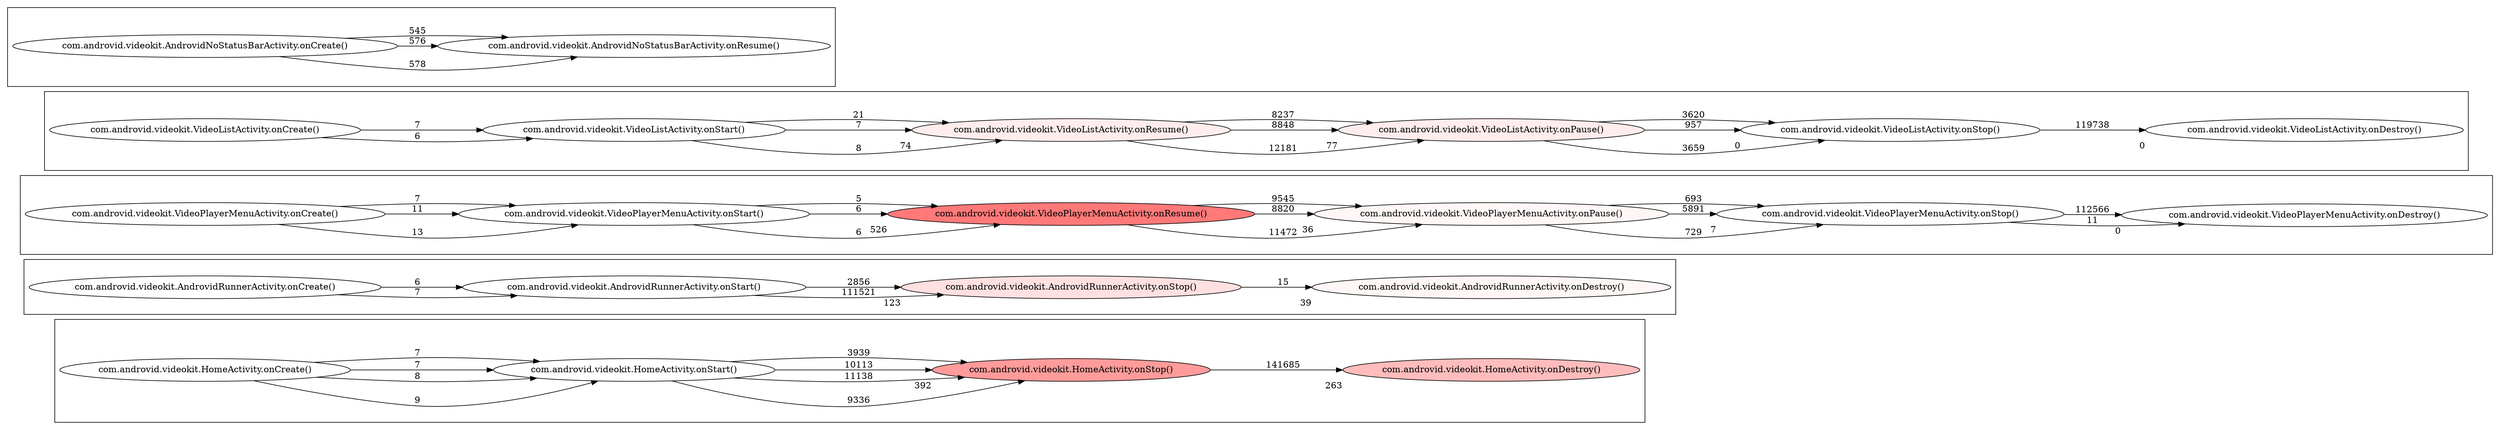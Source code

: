 digraph G {
	subgraph "cluster_com.androvid.videokit.HomeActivity" {
		"com.androvid.videokit.HomeActivity.onCreate()" -> "com.androvid.videokit.HomeActivity.onStart()" [label=9]
		node [fillcolor="1 0.392 1" style=filled xlabel=392]
		"com.androvid.videokit.HomeActivity.onCreate()"
	}
	subgraph "cluster_com.androvid.videokit.HomeActivity" {
		"com.androvid.videokit.HomeActivity.onStart()" -> "com.androvid.videokit.HomeActivity.onStop()" [label=9336]
		node [fillcolor="1 0.362 1" style=filled xlabel=362]
		"com.androvid.videokit.HomeActivity.onStart()"
	}
	subgraph "cluster_com.androvid.videokit.HomeActivity" {
		"com.androvid.videokit.HomeActivity.onCreate()" -> "com.androvid.videokit.HomeActivity.onStart()" [label=8]
		node [fillcolor="1 0.392 1" style=filled xlabel=392]
		"com.androvid.videokit.HomeActivity.onCreate()"
	}
	subgraph "cluster_com.androvid.videokit.HomeActivity" {
		"com.androvid.videokit.HomeActivity.onStart()" -> "com.androvid.videokit.HomeActivity.onStop()" [label=11138]
		node [fillcolor="1 0.273 1" style=filled xlabel=273]
		"com.androvid.videokit.HomeActivity.onStart()"
	}
	subgraph "cluster_com.androvid.videokit.HomeActivity" {
		"com.androvid.videokit.HomeActivity.onCreate()" -> "com.androvid.videokit.HomeActivity.onStart()" [label=7]
		node [fillcolor="1 0.366 1" style=filled xlabel=366]
		"com.androvid.videokit.HomeActivity.onCreate()"
	}
	subgraph "cluster_com.androvid.videokit.HomeActivity" {
		"com.androvid.videokit.HomeActivity.onStart()" -> "com.androvid.videokit.HomeActivity.onStop()" [label=10113]
		node [fillcolor="1 0.263 1" style=filled xlabel=263]
		"com.androvid.videokit.HomeActivity.onStart()"
	}
	subgraph "cluster_com.androvid.videokit.HomeActivity" {
		"com.androvid.videokit.HomeActivity.onStop()" -> "com.androvid.videokit.HomeActivity.onDestroy()" [label=141685]
		node [fillcolor="1 0.014 1" style=filled xlabel=14]
		"com.androvid.videokit.HomeActivity.onStop()"
	}
	subgraph "cluster_com.androvid.videokit.HomeActivity" {
		"com.androvid.videokit.HomeActivity.onCreate()" -> "com.androvid.videokit.HomeActivity.onStart()" [label=7]
		node [fillcolor="1 0.248 1" style=filled xlabel=248]
		"com.androvid.videokit.HomeActivity.onCreate()"
	}
	subgraph "cluster_com.androvid.videokit.HomeActivity" {
		"com.androvid.videokit.HomeActivity.onStart()" -> "com.androvid.videokit.HomeActivity.onStop()" [label=3939]
		node [fillcolor="1 0.124 1" style=filled xlabel=124]
		"com.androvid.videokit.HomeActivity.onStart()"
	}
	subgraph "cluster_com.androvid.videokit.AndrovidRunnerActivity" {
		"com.androvid.videokit.AndrovidRunnerActivity.onCreate()" -> "com.androvid.videokit.AndrovidRunnerActivity.onStart()" [label=7]
		node [fillcolor="1 0.13 1" style=filled xlabel=130]
		"com.androvid.videokit.AndrovidRunnerActivity.onCreate()"
	}
	subgraph "cluster_com.androvid.videokit.AndrovidRunnerActivity" {
		"com.androvid.videokit.AndrovidRunnerActivity.onCreate()" -> "com.androvid.videokit.AndrovidRunnerActivity.onStart()" [label=6]
		node [fillcolor="1 0.123 1" style=filled xlabel=123]
		"com.androvid.videokit.AndrovidRunnerActivity.onCreate()"
	}
	subgraph "cluster_com.androvid.videokit.AndrovidRunnerActivity" {
		"com.androvid.videokit.AndrovidRunnerActivity.onStart()" -> "com.androvid.videokit.AndrovidRunnerActivity.onStop()" [label=111521]
		node [fillcolor="1 0.018 1" style=filled xlabel=18]
		"com.androvid.videokit.AndrovidRunnerActivity.onStart()"
	}
	subgraph "cluster_com.androvid.videokit.AndrovidRunnerActivity" {
		"com.androvid.videokit.AndrovidRunnerActivity.onStart()" -> "com.androvid.videokit.AndrovidRunnerActivity.onStop()" [label=2856]
		node [fillcolor="1 0.039 1" style=filled xlabel=39]
		"com.androvid.videokit.AndrovidRunnerActivity.onStart()"
	}
	subgraph "cluster_com.androvid.videokit.AndrovidRunnerActivity" {
		"com.androvid.videokit.AndrovidRunnerActivity.onStop()" -> "com.androvid.videokit.AndrovidRunnerActivity.onDestroy()" [label=15]
		node [fillcolor="1 0.007 1" style=filled xlabel=7]
		"com.androvid.videokit.AndrovidRunnerActivity.onStop()"
	}
	subgraph "cluster_com.androvid.videokit.VideoPlayerMenuActivity" {
		"com.androvid.videokit.VideoPlayerMenuActivity.onCreate()" -> "com.androvid.videokit.VideoPlayerMenuActivity.onStart()" [label=13]
		node [fillcolor="1 0.526 1" style=filled xlabel=526]
		"com.androvid.videokit.VideoPlayerMenuActivity.onCreate()"
	}
	subgraph "cluster_com.androvid.videokit.VideoPlayerMenuActivity" {
		"com.androvid.videokit.VideoPlayerMenuActivity.onStart()" -> "com.androvid.videokit.VideoPlayerMenuActivity.onResume()" [label=6]
		node [fillcolor="1 0.036 1" style=filled xlabel=36]
		"com.androvid.videokit.VideoPlayerMenuActivity.onStart()"
	}
	subgraph "cluster_com.androvid.videokit.VideoPlayerMenuActivity" {
		"com.androvid.videokit.VideoPlayerMenuActivity.onResume()" -> "com.androvid.videokit.VideoPlayerMenuActivity.onPause()" [label=11472]
		node [fillcolor="1 0.007 1" style=filled xlabel=7]
		"com.androvid.videokit.VideoPlayerMenuActivity.onResume()"
	}
	subgraph "cluster_com.androvid.videokit.VideoPlayerMenuActivity" {
		"com.androvid.videokit.VideoPlayerMenuActivity.onPause()" -> "com.androvid.videokit.VideoPlayerMenuActivity.onStop()" [label=729]
		node [fillcolor="1 0.01 1" style=filled xlabel=10]
		"com.androvid.videokit.VideoPlayerMenuActivity.onPause()"
	}
	subgraph "cluster_com.androvid.videokit.VideoPlayerMenuActivity" {
		"com.androvid.videokit.VideoPlayerMenuActivity.onCreate()" -> "com.androvid.videokit.VideoPlayerMenuActivity.onStart()" [label=11]
		node [fillcolor="1 0.526 1" style=filled xlabel=526]
		"com.androvid.videokit.VideoPlayerMenuActivity.onCreate()"
	}
	subgraph "cluster_com.androvid.videokit.VideoPlayerMenuActivity" {
		"com.androvid.videokit.VideoPlayerMenuActivity.onStart()" -> "com.androvid.videokit.VideoPlayerMenuActivity.onResume()" [label=6]
		node [fillcolor="1 0.036 1" style=filled xlabel=36]
		"com.androvid.videokit.VideoPlayerMenuActivity.onStart()"
	}
	subgraph "cluster_com.androvid.videokit.VideoPlayerMenuActivity" {
		"com.androvid.videokit.VideoPlayerMenuActivity.onResume()" -> "com.androvid.videokit.VideoPlayerMenuActivity.onPause()" [label=8820]
		node [fillcolor="1 0.006 1" style=filled xlabel=6]
		"com.androvid.videokit.VideoPlayerMenuActivity.onResume()"
	}
	subgraph "cluster_com.androvid.videokit.VideoPlayerMenuActivity" {
		"com.androvid.videokit.VideoPlayerMenuActivity.onPause()" -> "com.androvid.videokit.VideoPlayerMenuActivity.onStop()" [label=5891]
		node [fillcolor="1 0.0 1" style=filled xlabel=0]
		"com.androvid.videokit.VideoPlayerMenuActivity.onPause()"
	}
	subgraph "cluster_com.androvid.videokit.VideoPlayerMenuActivity" {
		"com.androvid.videokit.VideoPlayerMenuActivity.onStop()" -> "com.androvid.videokit.VideoPlayerMenuActivity.onDestroy()" [label=11]
		node [fillcolor="1 0.001 1" style=filled xlabel=1]
		"com.androvid.videokit.VideoPlayerMenuActivity.onStop()"
	}
	subgraph "cluster_com.androvid.videokit.VideoPlayerMenuActivity" {
		"com.androvid.videokit.VideoPlayerMenuActivity.onCreate()" -> "com.androvid.videokit.VideoPlayerMenuActivity.onStart()" [label=7]
		node [fillcolor="1 0.499 1" style=filled xlabel=499]
		"com.androvid.videokit.VideoPlayerMenuActivity.onCreate()"
	}
	subgraph "cluster_com.androvid.videokit.VideoPlayerMenuActivity" {
		"com.androvid.videokit.VideoPlayerMenuActivity.onStart()" -> "com.androvid.videokit.VideoPlayerMenuActivity.onResume()" [label=5]
		node [fillcolor="1 0.036 1" style=filled xlabel=36]
		"com.androvid.videokit.VideoPlayerMenuActivity.onStart()"
	}
	subgraph "cluster_com.androvid.videokit.VideoPlayerMenuActivity" {
		"com.androvid.videokit.VideoPlayerMenuActivity.onResume()" -> "com.androvid.videokit.VideoPlayerMenuActivity.onPause()" [label=9545]
		node [fillcolor="1 0.007 1" style=filled xlabel=7]
		"com.androvid.videokit.VideoPlayerMenuActivity.onResume()"
	}
	subgraph "cluster_com.androvid.videokit.VideoPlayerMenuActivity" {
		"com.androvid.videokit.VideoPlayerMenuActivity.onPause()" -> "com.androvid.videokit.VideoPlayerMenuActivity.onStop()" [label=693]
		node [fillcolor="1 0.008 1" style=filled xlabel=8]
		"com.androvid.videokit.VideoPlayerMenuActivity.onPause()"
	}
	subgraph "cluster_com.androvid.videokit.VideoPlayerMenuActivity" {
		"com.androvid.videokit.VideoPlayerMenuActivity.onStop()" -> "com.androvid.videokit.VideoPlayerMenuActivity.onDestroy()" [label=112566]
		node [fillcolor="1 0.0 1" style=filled xlabel=0]
		"com.androvid.videokit.VideoPlayerMenuActivity.onStop()"
	}
	subgraph "cluster_com.androvid.videokit.VideoListActivity" {
		"com.androvid.videokit.VideoListActivity.onCreate()" -> "com.androvid.videokit.VideoListActivity.onStart()" [label=6]
		node [fillcolor="1 0.074 1" style=filled xlabel=74]
		"com.androvid.videokit.VideoListActivity.onCreate()"
	}
	subgraph "cluster_com.androvid.videokit.VideoListActivity" {
		"com.androvid.videokit.VideoListActivity.onStart()" -> "com.androvid.videokit.VideoListActivity.onResume()" [label=8]
		node [fillcolor="1 0.077 1" style=filled xlabel=77]
		"com.androvid.videokit.VideoListActivity.onStart()"
	}
	subgraph "cluster_com.androvid.videokit.VideoListActivity" {
		"com.androvid.videokit.VideoListActivity.onResume()" -> "com.androvid.videokit.VideoListActivity.onPause()" [label=12181]
		node [fillcolor="1 0.0 1" style=filled xlabel=0]
		"com.androvid.videokit.VideoListActivity.onResume()"
	}
	subgraph "cluster_com.androvid.videokit.VideoListActivity" {
		"com.androvid.videokit.VideoListActivity.onPause()" -> "com.androvid.videokit.VideoListActivity.onStop()" [label=3659]
		node [fillcolor="1 0.0 1" style=filled xlabel=0]
		"com.androvid.videokit.VideoListActivity.onPause()"
	}
	subgraph "cluster_com.androvid.videokit.VideoListActivity" {
		"com.androvid.videokit.VideoListActivity.onCreate()" -> "com.androvid.videokit.VideoListActivity.onStart()" [label=7]
		node [fillcolor="1 0.1 1" style=filled xlabel=100]
		"com.androvid.videokit.VideoListActivity.onCreate()"
	}
	subgraph "cluster_com.androvid.videokit.VideoListActivity" {
		"com.androvid.videokit.VideoListActivity.onStart()" -> "com.androvid.videokit.VideoListActivity.onResume()" [label=7]
		node [fillcolor="1 0.082 1" style=filled xlabel=82]
		"com.androvid.videokit.VideoListActivity.onStart()"
	}
	subgraph "cluster_com.androvid.videokit.VideoListActivity" {
		"com.androvid.videokit.VideoListActivity.onResume()" -> "com.androvid.videokit.VideoListActivity.onPause()" [label=8848]
		node [fillcolor="1 0.0 1" style=filled xlabel=0]
		"com.androvid.videokit.VideoListActivity.onResume()"
	}
	subgraph "cluster_com.androvid.videokit.VideoListActivity" {
		"com.androvid.videokit.VideoListActivity.onPause()" -> "com.androvid.videokit.VideoListActivity.onStop()" [label=957]
		node [fillcolor="1 0.0 1" style=filled xlabel=0]
		"com.androvid.videokit.VideoListActivity.onPause()"
	}
	subgraph "cluster_com.androvid.videokit.VideoListActivity" {
		"com.androvid.videokit.VideoListActivity.onStart()" -> "com.androvid.videokit.VideoListActivity.onResume()" [label=21]
		node [fillcolor="1 0.156 1" style=filled xlabel=156]
		"com.androvid.videokit.VideoListActivity.onStart()"
	}
	subgraph "cluster_com.androvid.videokit.VideoListActivity" {
		"com.androvid.videokit.VideoListActivity.onResume()" -> "com.androvid.videokit.VideoListActivity.onPause()" [label=8237]
		node [fillcolor="1 0.0 1" style=filled xlabel=0]
		"com.androvid.videokit.VideoListActivity.onResume()"
	}
	subgraph "cluster_com.androvid.videokit.VideoListActivity" {
		"com.androvid.videokit.VideoListActivity.onPause()" -> "com.androvid.videokit.VideoListActivity.onStop()" [label=3620]
		node [fillcolor="1 0.0 1" style=filled xlabel=0]
		"com.androvid.videokit.VideoListActivity.onPause()"
	}
	subgraph "cluster_com.androvid.videokit.VideoListActivity" {
		"com.androvid.videokit.VideoListActivity.onStop()" -> "com.androvid.videokit.VideoListActivity.onDestroy()" [label=119738]
		node [fillcolor="1 0.001 1" style=filled xlabel=1]
		"com.androvid.videokit.VideoListActivity.onStop()"
	}
	subgraph "cluster_com.androvid.videokit.AndrovidNoStatusBarActivity" {
		"com.androvid.videokit.AndrovidNoStatusBarActivity.onCreate()" -> "com.androvid.videokit.AndrovidNoStatusBarActivity.onResume()" [label=578]
		node [fillcolor="1 0.003 1" style=filled xlabel=3]
		"com.androvid.videokit.AndrovidNoStatusBarActivity.onCreate()"
	}
	subgraph "cluster_com.androvid.videokit.AndrovidNoStatusBarActivity" {
		"com.androvid.videokit.AndrovidNoStatusBarActivity.onCreate()" -> "com.androvid.videokit.AndrovidNoStatusBarActivity.onResume()" [label=576]
		node [fillcolor="1 0.003 1" style=filled xlabel=3]
		"com.androvid.videokit.AndrovidNoStatusBarActivity.onCreate()"
	}
	subgraph "cluster_com.androvid.videokit.AndrovidNoStatusBarActivity" {
		"com.androvid.videokit.AndrovidNoStatusBarActivity.onCreate()" -> "com.androvid.videokit.AndrovidNoStatusBarActivity.onResume()" [label=545]
		node [fillcolor="1 0.003 1" style=filled xlabel=3]
		"com.androvid.videokit.AndrovidNoStatusBarActivity.onCreate()"
	}
	graph [rankdir=LR]
}

